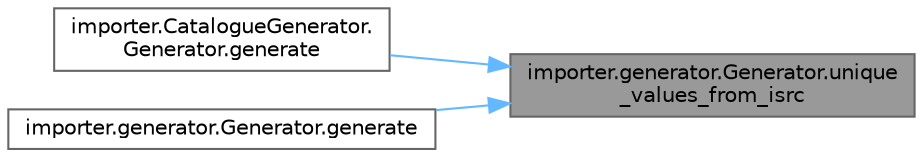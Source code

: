 digraph "importer.generator.Generator.unique_values_from_isrc"
{
 // LATEX_PDF_SIZE
  bgcolor="transparent";
  edge [fontname=Helvetica,fontsize=10,labelfontname=Helvetica,labelfontsize=10];
  node [fontname=Helvetica,fontsize=10,shape=box,height=0.2,width=0.4];
  rankdir="RL";
  Node1 [id="Node000001",label="importer.generator.Generator.unique\l_values_from_isrc",height=0.2,width=0.4,color="gray40", fillcolor="grey60", style="filled", fontcolor="black",tooltip=" "];
  Node1 -> Node2 [id="edge3_Node000001_Node000002",dir="back",color="steelblue1",style="solid",tooltip=" "];
  Node2 [id="Node000002",label="importer.CatalogueGenerator.\lGenerator.generate",height=0.2,width=0.4,color="grey40", fillcolor="white", style="filled",URL="$classimporter_1_1_catalogue_generator_1_1_generator.html#ac59946e19d09f1112659290beba2a5f0",tooltip=" "];
  Node1 -> Node3 [id="edge4_Node000001_Node000003",dir="back",color="steelblue1",style="solid",tooltip=" "];
  Node3 [id="Node000003",label="importer.generator.Generator.generate",height=0.2,width=0.4,color="grey40", fillcolor="white", style="filled",URL="$classimporter_1_1generator_1_1_generator.html#a6bd555bbd475937269fca1fc360ce732",tooltip=" "];
}
